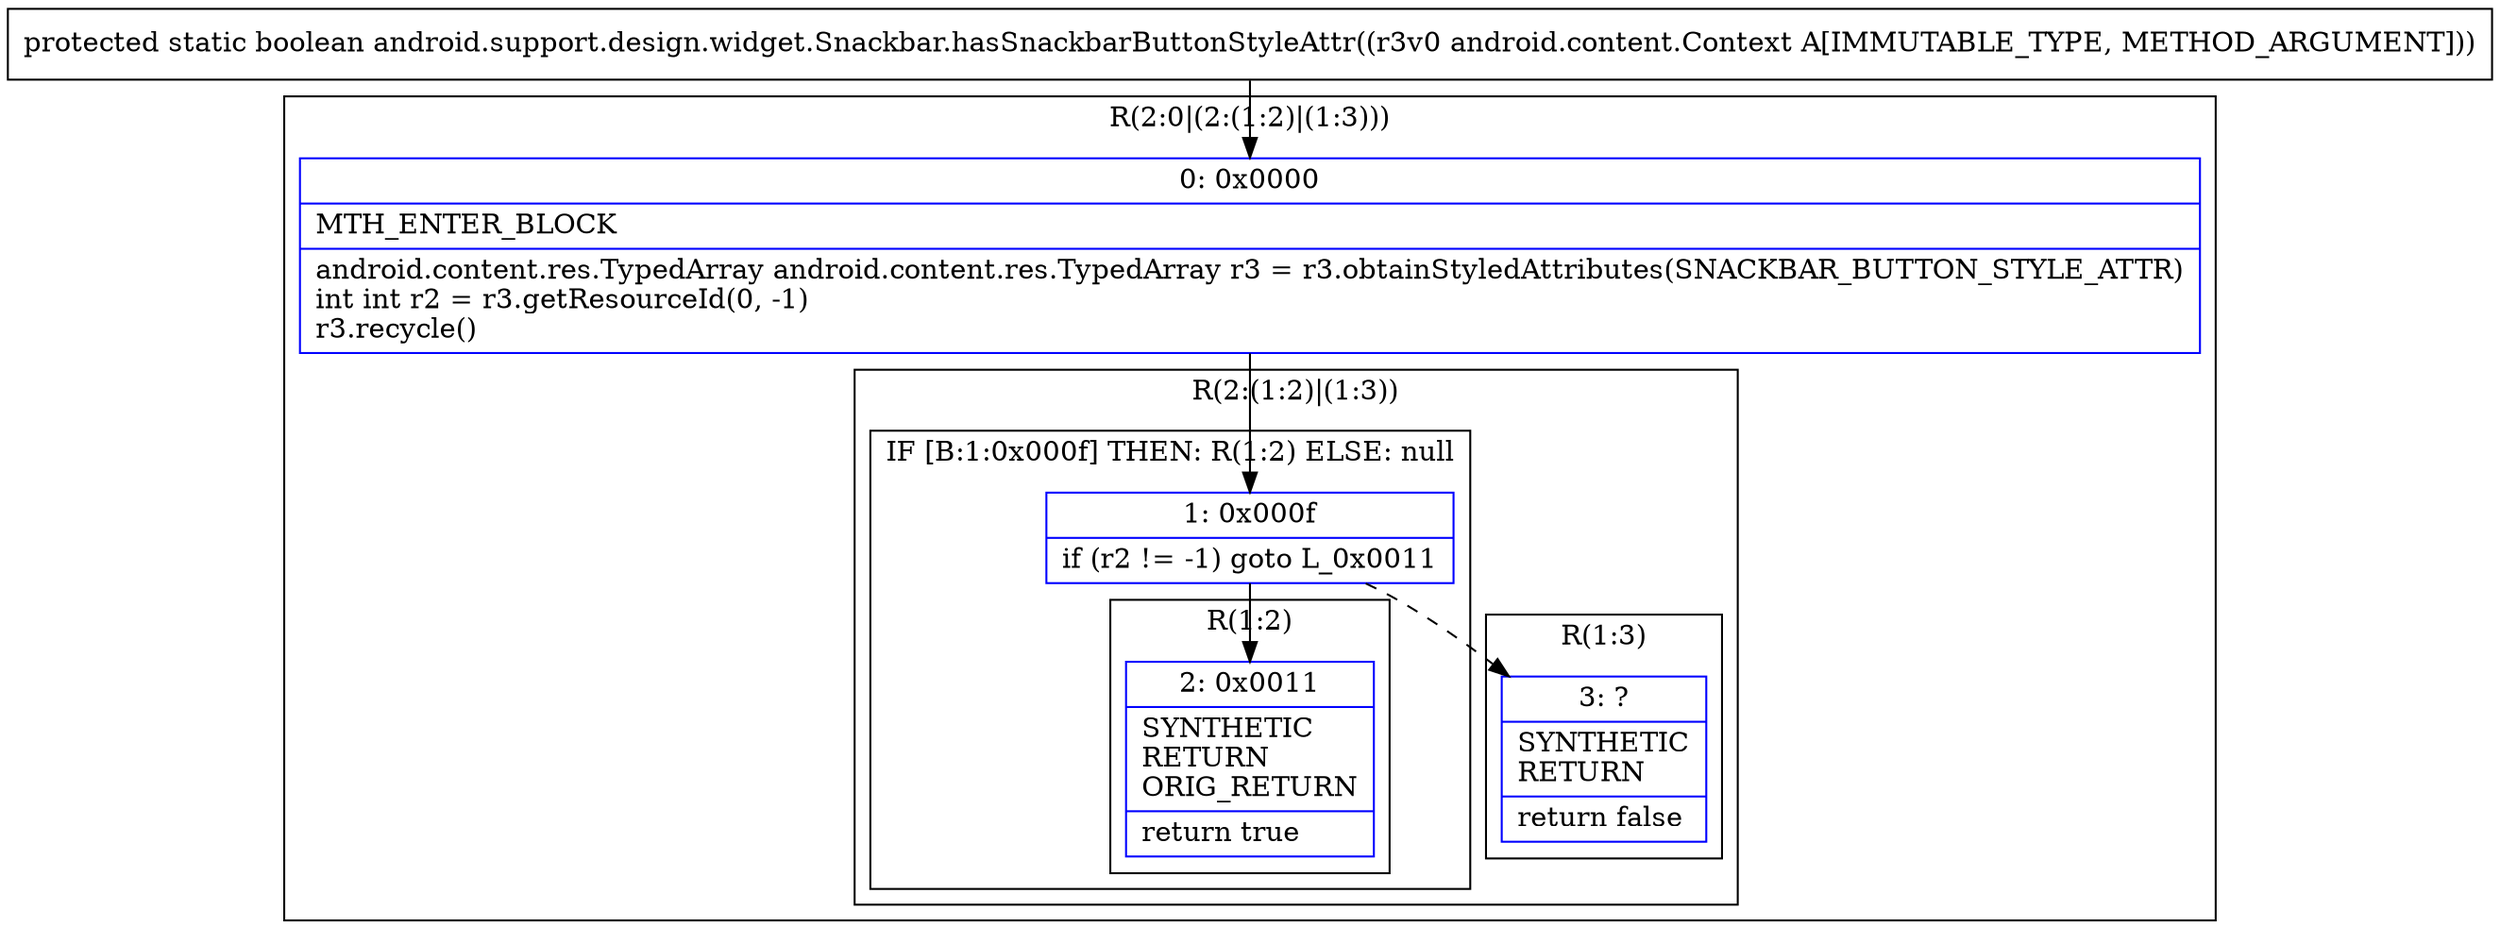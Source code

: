 digraph "CFG forandroid.support.design.widget.Snackbar.hasSnackbarButtonStyleAttr(Landroid\/content\/Context;)Z" {
subgraph cluster_Region_177105031 {
label = "R(2:0|(2:(1:2)|(1:3)))";
node [shape=record,color=blue];
Node_0 [shape=record,label="{0\:\ 0x0000|MTH_ENTER_BLOCK\l|android.content.res.TypedArray android.content.res.TypedArray r3 = r3.obtainStyledAttributes(SNACKBAR_BUTTON_STYLE_ATTR)\lint int r2 = r3.getResourceId(0, \-1)\lr3.recycle()\l}"];
subgraph cluster_Region_268978088 {
label = "R(2:(1:2)|(1:3))";
node [shape=record,color=blue];
subgraph cluster_IfRegion_669959756 {
label = "IF [B:1:0x000f] THEN: R(1:2) ELSE: null";
node [shape=record,color=blue];
Node_1 [shape=record,label="{1\:\ 0x000f|if (r2 != \-1) goto L_0x0011\l}"];
subgraph cluster_Region_425986095 {
label = "R(1:2)";
node [shape=record,color=blue];
Node_2 [shape=record,label="{2\:\ 0x0011|SYNTHETIC\lRETURN\lORIG_RETURN\l|return true\l}"];
}
}
subgraph cluster_Region_1397411909 {
label = "R(1:3)";
node [shape=record,color=blue];
Node_3 [shape=record,label="{3\:\ ?|SYNTHETIC\lRETURN\l|return false\l}"];
}
}
}
MethodNode[shape=record,label="{protected static boolean android.support.design.widget.Snackbar.hasSnackbarButtonStyleAttr((r3v0 android.content.Context A[IMMUTABLE_TYPE, METHOD_ARGUMENT])) }"];
MethodNode -> Node_0;
Node_0 -> Node_1;
Node_1 -> Node_2;
Node_1 -> Node_3[style=dashed];
}

